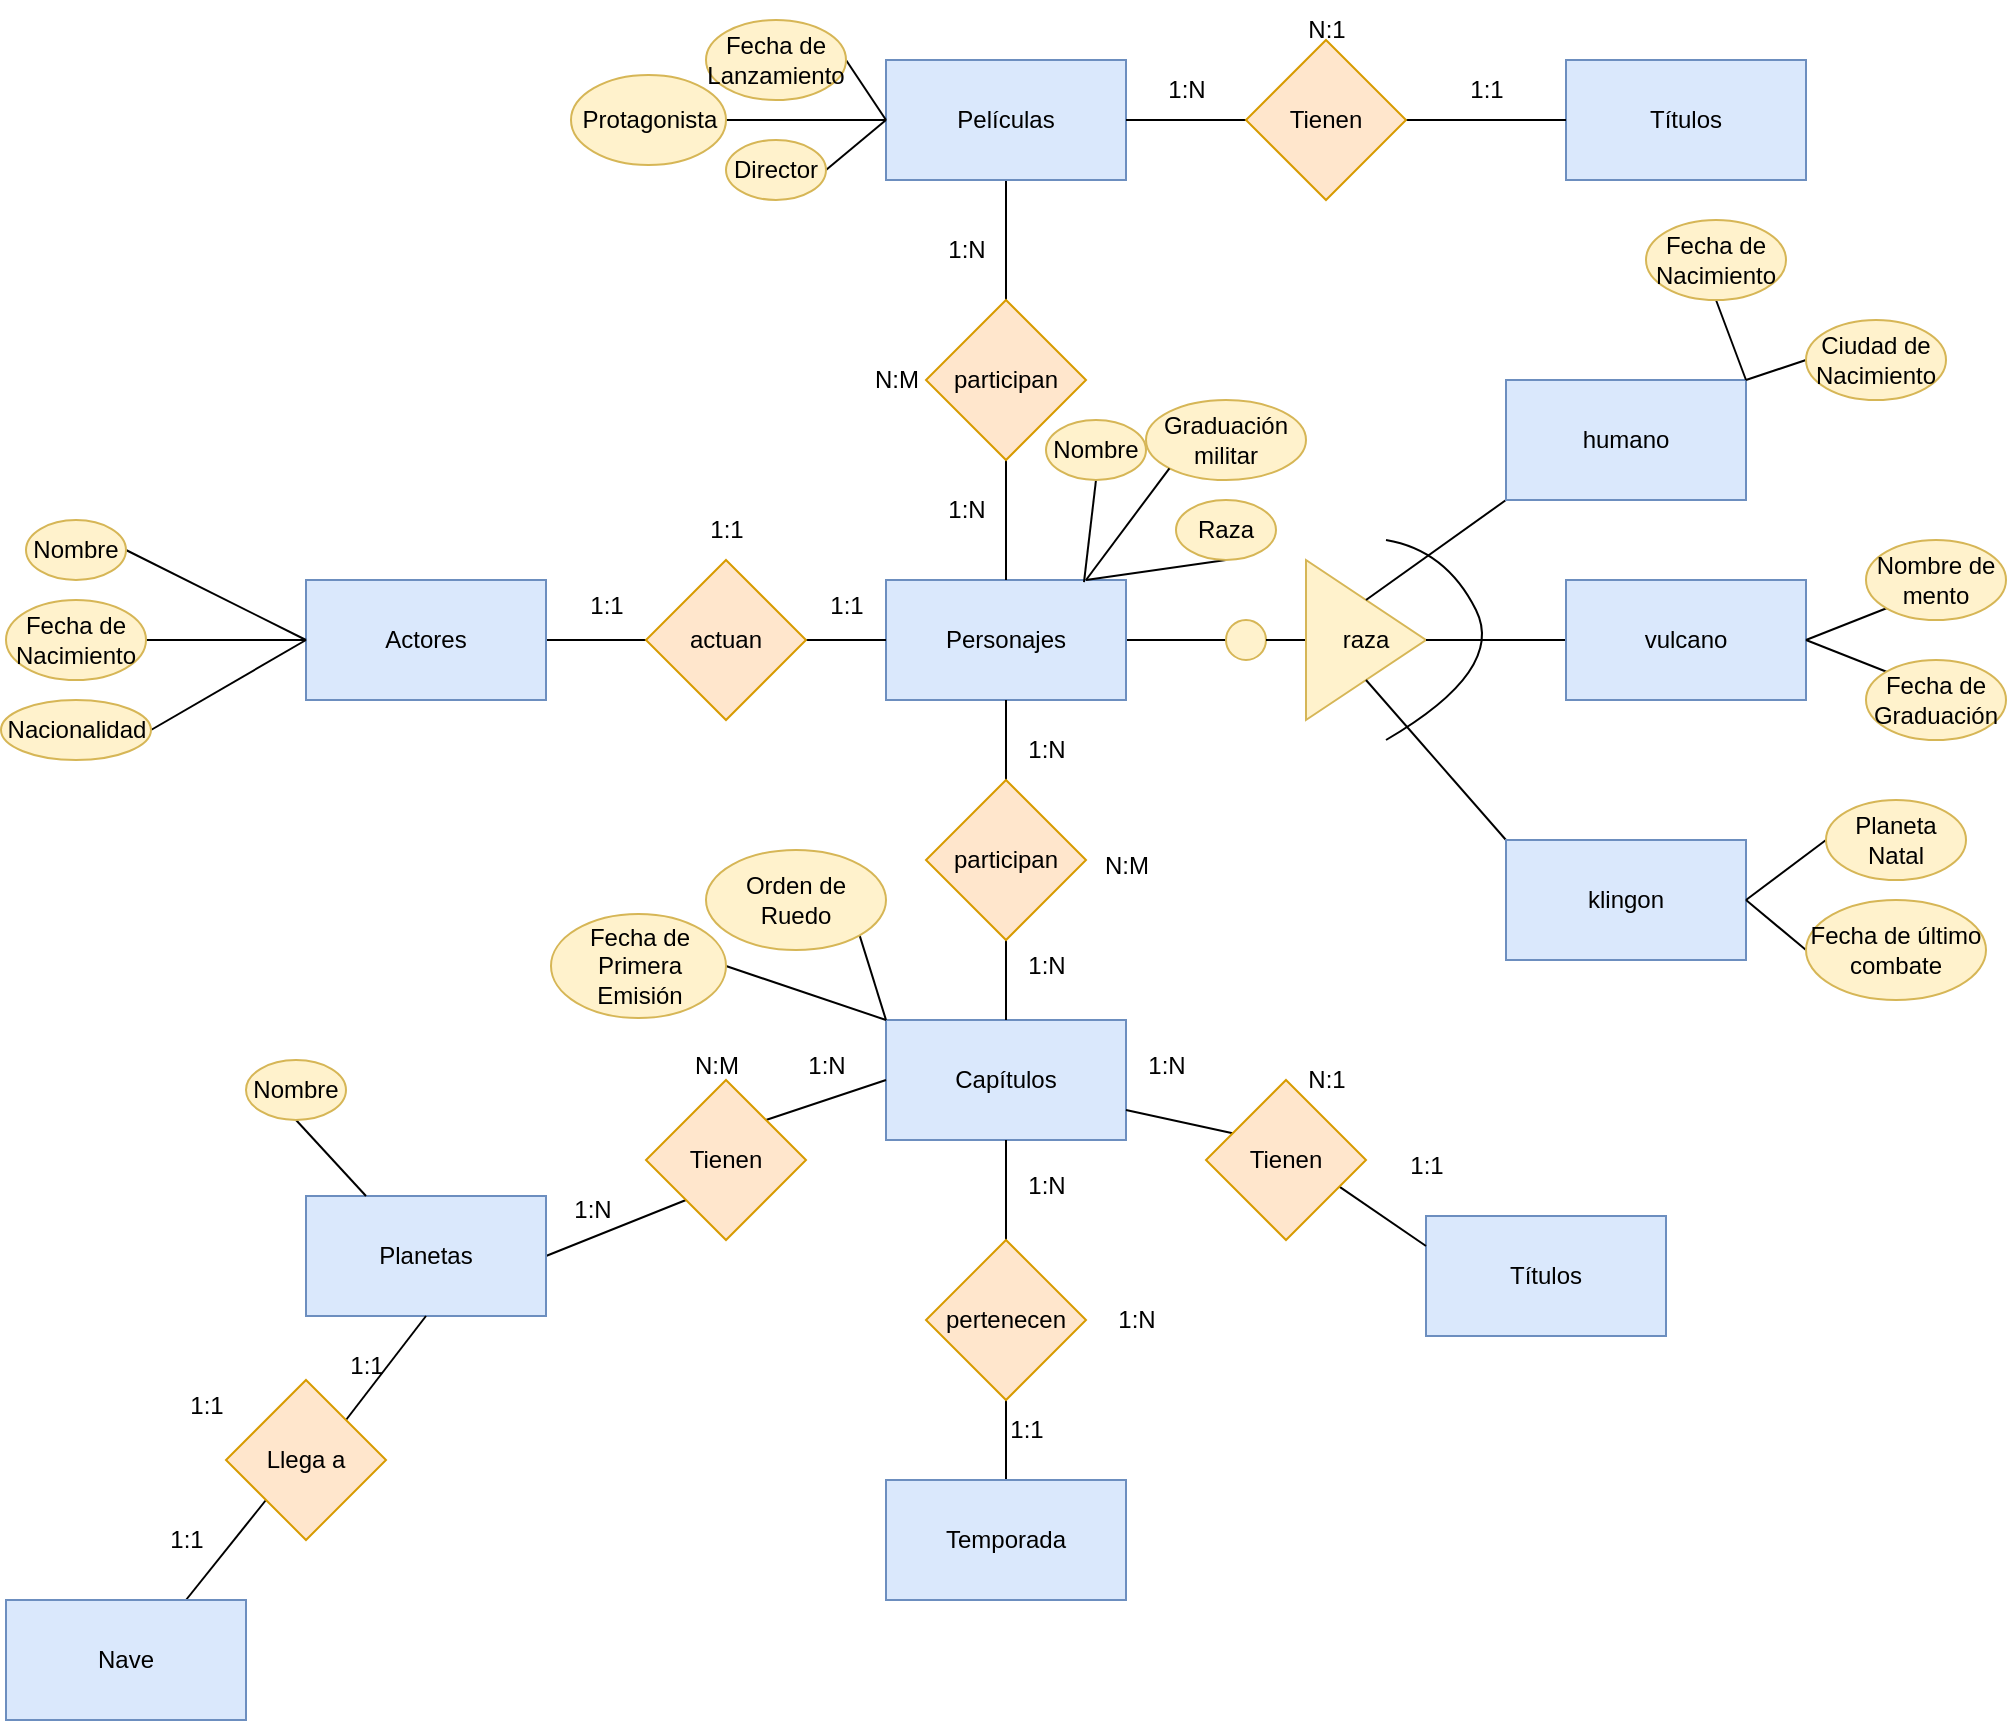<mxfile version="22.0.4" type="github">
  <diagram name="Página-1" id="tgJvauN8oL1YI1qP5kh8">
    <mxGraphModel dx="1434" dy="795" grid="1" gridSize="10" guides="1" tooltips="1" connect="1" arrows="1" fold="1" page="1" pageScale="1" pageWidth="1169" pageHeight="827" math="0" shadow="0">
      <root>
        <mxCell id="0" />
        <mxCell id="1" parent="0" />
        <mxCell id="FqyxBrGEKv9SOuB2avVY-1" style="rounded=0;orthogonalLoop=1;jettySize=auto;html=1;exitX=1;exitY=0.5;exitDx=0;exitDy=0;entryX=0;entryY=0.5;entryDx=0;entryDy=0;endArrow=none;endFill=0;" parent="1" source="21ie6zG3xMY1rtKyhBJ1-2" target="21ie6zG3xMY1rtKyhBJ1-15" edge="1">
          <mxGeometry relative="1" as="geometry" />
        </mxCell>
        <mxCell id="21ie6zG3xMY1rtKyhBJ1-2" value="Actores" style="rounded=0;whiteSpace=wrap;html=1;fillColor=#dae8fc;strokeColor=#6c8ebf;" parent="1" vertex="1">
          <mxGeometry x="280" y="370" width="120" height="60" as="geometry" />
        </mxCell>
        <mxCell id="FqyxBrGEKv9SOuB2avVY-13" style="edgeStyle=orthogonalEdgeStyle;rounded=0;orthogonalLoop=1;jettySize=auto;html=1;exitX=1;exitY=0.5;exitDx=0;exitDy=0;endArrow=none;endFill=0;" parent="1" source="21ie6zG3xMY1rtKyhBJ1-3" edge="1">
          <mxGeometry relative="1" as="geometry">
            <mxPoint x="740" y="400" as="targetPoint" />
          </mxGeometry>
        </mxCell>
        <mxCell id="FqyxBrGEKv9SOuB2avVY-66" style="rounded=0;orthogonalLoop=1;jettySize=auto;html=1;exitX=0.5;exitY=0;exitDx=0;exitDy=0;entryX=0.5;entryY=1;entryDx=0;entryDy=0;endArrow=none;endFill=0;" parent="1" source="FqyxBrGEKv9SOuB2avVY-67" target="21ie6zG3xMY1rtKyhBJ1-5" edge="1">
          <mxGeometry relative="1" as="geometry" />
        </mxCell>
        <mxCell id="21ie6zG3xMY1rtKyhBJ1-3" value="Personajes" style="rounded=0;whiteSpace=wrap;html=1;fillColor=#dae8fc;strokeColor=#6c8ebf;" parent="1" vertex="1">
          <mxGeometry x="570" y="370" width="120" height="60" as="geometry" />
        </mxCell>
        <mxCell id="21ie6zG3xMY1rtKyhBJ1-4" value="Capítulos" style="rounded=0;whiteSpace=wrap;html=1;fillColor=#dae8fc;strokeColor=#6c8ebf;" parent="1" vertex="1">
          <mxGeometry x="570" y="590" width="120" height="60" as="geometry" />
        </mxCell>
        <mxCell id="21ie6zG3xMY1rtKyhBJ1-5" value="Películas" style="rounded=0;whiteSpace=wrap;html=1;fillColor=#dae8fc;strokeColor=#6c8ebf;" parent="1" vertex="1">
          <mxGeometry x="570" y="110" width="120" height="60" as="geometry" />
        </mxCell>
        <mxCell id="FqyxBrGEKv9SOuB2avVY-92" style="rounded=0;orthogonalLoop=1;jettySize=auto;html=1;exitX=1;exitY=0.5;exitDx=0;exitDy=0;entryX=0;entryY=1;entryDx=0;entryDy=0;endArrow=none;endFill=0;" parent="1" source="21ie6zG3xMY1rtKyhBJ1-6" target="FqyxBrGEKv9SOuB2avVY-91" edge="1">
          <mxGeometry relative="1" as="geometry" />
        </mxCell>
        <mxCell id="21ie6zG3xMY1rtKyhBJ1-6" value="Planetas" style="rounded=0;whiteSpace=wrap;html=1;fillColor=#dae8fc;strokeColor=#6c8ebf;" parent="1" vertex="1">
          <mxGeometry x="280" y="678" width="120" height="60" as="geometry" />
        </mxCell>
        <mxCell id="21ie6zG3xMY1rtKyhBJ1-12" style="rounded=0;orthogonalLoop=1;jettySize=auto;html=1;exitX=1;exitY=0.5;exitDx=0;exitDy=0;entryX=0;entryY=0.5;entryDx=0;entryDy=0;endArrow=none;endFill=0;" parent="1" source="21ie6zG3xMY1rtKyhBJ1-8" target="21ie6zG3xMY1rtKyhBJ1-2" edge="1">
          <mxGeometry relative="1" as="geometry" />
        </mxCell>
        <mxCell id="21ie6zG3xMY1rtKyhBJ1-8" value="Nombre" style="ellipse;whiteSpace=wrap;html=1;fillColor=#fff2cc;strokeColor=#d6b656;movable=1;resizable=1;rotatable=1;deletable=1;editable=1;locked=0;connectable=1;" parent="1" vertex="1">
          <mxGeometry x="140" y="340" width="50" height="30" as="geometry" />
        </mxCell>
        <mxCell id="21ie6zG3xMY1rtKyhBJ1-13" style="rounded=0;orthogonalLoop=1;jettySize=auto;html=1;entryX=0;entryY=0.5;entryDx=0;entryDy=0;endArrow=none;endFill=0;" parent="1" source="21ie6zG3xMY1rtKyhBJ1-9" target="21ie6zG3xMY1rtKyhBJ1-2" edge="1">
          <mxGeometry relative="1" as="geometry" />
        </mxCell>
        <mxCell id="21ie6zG3xMY1rtKyhBJ1-9" value="Fecha de Nacimiento" style="ellipse;whiteSpace=wrap;html=1;fillColor=#fff2cc;strokeColor=#d6b656;" parent="1" vertex="1">
          <mxGeometry x="130" y="380" width="70" height="40" as="geometry" />
        </mxCell>
        <mxCell id="21ie6zG3xMY1rtKyhBJ1-14" style="rounded=0;orthogonalLoop=1;jettySize=auto;html=1;exitX=1;exitY=0.5;exitDx=0;exitDy=0;entryX=0;entryY=0.5;entryDx=0;entryDy=0;endArrow=none;endFill=0;" parent="1" source="21ie6zG3xMY1rtKyhBJ1-11" target="21ie6zG3xMY1rtKyhBJ1-2" edge="1">
          <mxGeometry relative="1" as="geometry" />
        </mxCell>
        <mxCell id="21ie6zG3xMY1rtKyhBJ1-11" value="Nacionalidad" style="ellipse;whiteSpace=wrap;html=1;fillColor=#fff2cc;strokeColor=#d6b656;movable=1;resizable=1;rotatable=1;deletable=1;editable=1;locked=0;connectable=1;" parent="1" vertex="1">
          <mxGeometry x="127.5" y="430" width="75" height="30" as="geometry" />
        </mxCell>
        <mxCell id="FqyxBrGEKv9SOuB2avVY-2" style="edgeStyle=orthogonalEdgeStyle;rounded=0;orthogonalLoop=1;jettySize=auto;html=1;entryX=0;entryY=0.5;entryDx=0;entryDy=0;endArrow=none;endFill=0;" parent="1" source="21ie6zG3xMY1rtKyhBJ1-15" target="21ie6zG3xMY1rtKyhBJ1-3" edge="1">
          <mxGeometry relative="1" as="geometry" />
        </mxCell>
        <mxCell id="21ie6zG3xMY1rtKyhBJ1-15" value="actuan" style="rhombus;whiteSpace=wrap;html=1;fillColor=#ffe6cc;strokeColor=#d79b00;" parent="1" vertex="1">
          <mxGeometry x="450" y="360" width="80" height="80" as="geometry" />
        </mxCell>
        <mxCell id="FqyxBrGEKv9SOuB2avVY-4" value="1:1" style="text;html=1;align=center;verticalAlign=middle;resizable=0;points=[];autosize=1;strokeColor=none;fillColor=none;" parent="1" vertex="1">
          <mxGeometry x="410" y="368" width="40" height="30" as="geometry" />
        </mxCell>
        <mxCell id="FqyxBrGEKv9SOuB2avVY-5" value="1:1" style="text;html=1;align=center;verticalAlign=middle;resizable=0;points=[];autosize=1;strokeColor=none;fillColor=none;" parent="1" vertex="1">
          <mxGeometry x="530" y="368" width="40" height="30" as="geometry" />
        </mxCell>
        <mxCell id="FqyxBrGEKv9SOuB2avVY-6" value="1:1" style="text;html=1;align=center;verticalAlign=middle;resizable=0;points=[];autosize=1;strokeColor=none;fillColor=none;" parent="1" vertex="1">
          <mxGeometry x="470" y="330" width="40" height="30" as="geometry" />
        </mxCell>
        <mxCell id="FqyxBrGEKv9SOuB2avVY-8" style="rounded=0;orthogonalLoop=1;jettySize=auto;html=1;exitX=0.5;exitY=1;exitDx=0;exitDy=0;endArrow=none;endFill=0;entryX=0.825;entryY=0.017;entryDx=0;entryDy=0;entryPerimeter=0;" parent="1" source="FqyxBrGEKv9SOuB2avVY-7" target="21ie6zG3xMY1rtKyhBJ1-3" edge="1">
          <mxGeometry relative="1" as="geometry" />
        </mxCell>
        <mxCell id="FqyxBrGEKv9SOuB2avVY-7" value="Nombre" style="ellipse;whiteSpace=wrap;html=1;fillColor=#fff2cc;strokeColor=#d6b656;movable=1;resizable=1;rotatable=1;deletable=1;editable=1;locked=0;connectable=1;" parent="1" vertex="1">
          <mxGeometry x="650" y="290" width="50" height="30" as="geometry" />
        </mxCell>
        <mxCell id="FqyxBrGEKv9SOuB2avVY-9" value="Graduación militar" style="ellipse;whiteSpace=wrap;html=1;fillColor=#fff2cc;strokeColor=#d6b656;movable=1;resizable=1;rotatable=1;deletable=1;editable=1;locked=0;connectable=1;" parent="1" vertex="1">
          <mxGeometry x="700" y="280" width="80" height="40" as="geometry" />
        </mxCell>
        <mxCell id="FqyxBrGEKv9SOuB2avVY-12" style="rounded=0;orthogonalLoop=1;jettySize=auto;html=1;exitX=0.5;exitY=1;exitDx=0;exitDy=0;endArrow=none;endFill=0;" parent="1" source="FqyxBrGEKv9SOuB2avVY-11" edge="1">
          <mxGeometry relative="1" as="geometry">
            <mxPoint x="670" y="370" as="targetPoint" />
          </mxGeometry>
        </mxCell>
        <mxCell id="FqyxBrGEKv9SOuB2avVY-11" value="Raza" style="ellipse;whiteSpace=wrap;html=1;fillColor=#fff2cc;strokeColor=#d6b656;movable=1;resizable=1;rotatable=1;deletable=1;editable=1;locked=0;connectable=1;" parent="1" vertex="1">
          <mxGeometry x="715" y="330" width="50" height="30" as="geometry" />
        </mxCell>
        <mxCell id="FqyxBrGEKv9SOuB2avVY-14" value="" style="ellipse;whiteSpace=wrap;html=1;aspect=fixed;fillColor=#fff2cc;strokeColor=#d6b656;" parent="1" vertex="1">
          <mxGeometry x="740" y="390" width="20" height="20" as="geometry" />
        </mxCell>
        <mxCell id="FqyxBrGEKv9SOuB2avVY-16" style="edgeStyle=orthogonalEdgeStyle;rounded=0;orthogonalLoop=1;jettySize=auto;html=1;exitX=0;exitY=0.5;exitDx=0;exitDy=0;entryX=1;entryY=0.5;entryDx=0;entryDy=0;endArrow=none;endFill=0;" parent="1" source="FqyxBrGEKv9SOuB2avVY-15" target="FqyxBrGEKv9SOuB2avVY-14" edge="1">
          <mxGeometry relative="1" as="geometry" />
        </mxCell>
        <mxCell id="FqyxBrGEKv9SOuB2avVY-15" value="raza" style="triangle;whiteSpace=wrap;html=1;fillColor=#fff2cc;strokeColor=#d6b656;" parent="1" vertex="1">
          <mxGeometry x="780" y="360" width="60" height="80" as="geometry" />
        </mxCell>
        <mxCell id="FqyxBrGEKv9SOuB2avVY-19" value="" style="curved=1;endArrow=none;html=1;rounded=0;endFill=0;" parent="1" edge="1">
          <mxGeometry width="50" height="50" relative="1" as="geometry">
            <mxPoint x="820" y="450" as="sourcePoint" />
            <mxPoint x="820" y="350" as="targetPoint" />
            <Array as="points">
              <mxPoint x="880" y="415" />
              <mxPoint x="850" y="355" />
            </Array>
          </mxGeometry>
        </mxCell>
        <mxCell id="FqyxBrGEKv9SOuB2avVY-25" style="rounded=0;orthogonalLoop=1;jettySize=auto;html=1;exitX=0;exitY=1;exitDx=0;exitDy=0;entryX=0.5;entryY=0;entryDx=0;entryDy=0;endArrow=none;endFill=0;" parent="1" source="FqyxBrGEKv9SOuB2avVY-20" target="FqyxBrGEKv9SOuB2avVY-15" edge="1">
          <mxGeometry relative="1" as="geometry" />
        </mxCell>
        <mxCell id="FqyxBrGEKv9SOuB2avVY-20" value="humano" style="rounded=0;whiteSpace=wrap;html=1;fillColor=#dae8fc;strokeColor=#6c8ebf;" parent="1" vertex="1">
          <mxGeometry x="880" y="270" width="120" height="60" as="geometry" />
        </mxCell>
        <mxCell id="FqyxBrGEKv9SOuB2avVY-24" style="rounded=0;orthogonalLoop=1;jettySize=auto;html=1;exitX=0;exitY=0.5;exitDx=0;exitDy=0;entryX=1;entryY=0.5;entryDx=0;entryDy=0;endArrow=none;endFill=0;" parent="1" source="FqyxBrGEKv9SOuB2avVY-21" target="FqyxBrGEKv9SOuB2avVY-15" edge="1">
          <mxGeometry relative="1" as="geometry" />
        </mxCell>
        <mxCell id="FqyxBrGEKv9SOuB2avVY-21" value="vulcano" style="rounded=0;whiteSpace=wrap;html=1;fillColor=#dae8fc;strokeColor=#6c8ebf;" parent="1" vertex="1">
          <mxGeometry x="910" y="370" width="120" height="60" as="geometry" />
        </mxCell>
        <mxCell id="FqyxBrGEKv9SOuB2avVY-23" style="rounded=0;orthogonalLoop=1;jettySize=auto;html=1;exitX=0;exitY=0;exitDx=0;exitDy=0;entryX=0.5;entryY=1;entryDx=0;entryDy=0;endArrow=none;endFill=0;" parent="1" source="FqyxBrGEKv9SOuB2avVY-22" target="FqyxBrGEKv9SOuB2avVY-15" edge="1">
          <mxGeometry relative="1" as="geometry" />
        </mxCell>
        <mxCell id="FqyxBrGEKv9SOuB2avVY-22" value="klingon" style="rounded=0;whiteSpace=wrap;html=1;fillColor=#dae8fc;strokeColor=#6c8ebf;" parent="1" vertex="1">
          <mxGeometry x="880" y="500" width="120" height="60" as="geometry" />
        </mxCell>
        <mxCell id="FqyxBrGEKv9SOuB2avVY-28" style="rounded=0;orthogonalLoop=1;jettySize=auto;html=1;exitX=0.5;exitY=1;exitDx=0;exitDy=0;entryX=1;entryY=0;entryDx=0;entryDy=0;endArrow=none;endFill=0;" parent="1" source="FqyxBrGEKv9SOuB2avVY-26" target="FqyxBrGEKv9SOuB2avVY-20" edge="1">
          <mxGeometry relative="1" as="geometry" />
        </mxCell>
        <mxCell id="FqyxBrGEKv9SOuB2avVY-26" value="Fecha de Nacimiento" style="ellipse;whiteSpace=wrap;html=1;fillColor=#fff2cc;strokeColor=#d6b656;" parent="1" vertex="1">
          <mxGeometry x="950" y="190" width="70" height="40" as="geometry" />
        </mxCell>
        <mxCell id="FqyxBrGEKv9SOuB2avVY-29" style="rounded=0;orthogonalLoop=1;jettySize=auto;html=1;exitX=0;exitY=0.5;exitDx=0;exitDy=0;endArrow=none;endFill=0;" parent="1" source="FqyxBrGEKv9SOuB2avVY-27" edge="1">
          <mxGeometry relative="1" as="geometry">
            <mxPoint x="1000" y="270" as="targetPoint" />
          </mxGeometry>
        </mxCell>
        <mxCell id="FqyxBrGEKv9SOuB2avVY-27" value="Ciudad de Nacimiento" style="ellipse;whiteSpace=wrap;html=1;fillColor=#fff2cc;strokeColor=#d6b656;" parent="1" vertex="1">
          <mxGeometry x="1030" y="240" width="70" height="40" as="geometry" />
        </mxCell>
        <mxCell id="FqyxBrGEKv9SOuB2avVY-31" style="rounded=0;orthogonalLoop=1;jettySize=auto;html=1;exitX=0;exitY=1;exitDx=0;exitDy=0;entryX=1;entryY=0.5;entryDx=0;entryDy=0;endArrow=none;endFill=0;" parent="1" source="FqyxBrGEKv9SOuB2avVY-30" target="FqyxBrGEKv9SOuB2avVY-21" edge="1">
          <mxGeometry relative="1" as="geometry" />
        </mxCell>
        <mxCell id="FqyxBrGEKv9SOuB2avVY-30" value="Nombre de mento" style="ellipse;whiteSpace=wrap;html=1;fillColor=#fff2cc;strokeColor=#d6b656;movable=1;resizable=1;rotatable=1;deletable=1;editable=1;locked=0;connectable=1;" parent="1" vertex="1">
          <mxGeometry x="1060" y="350" width="70" height="40" as="geometry" />
        </mxCell>
        <mxCell id="FqyxBrGEKv9SOuB2avVY-33" style="rounded=0;orthogonalLoop=1;jettySize=auto;html=1;exitX=0;exitY=0;exitDx=0;exitDy=0;entryX=1;entryY=0.5;entryDx=0;entryDy=0;endArrow=none;endFill=0;" parent="1" source="FqyxBrGEKv9SOuB2avVY-32" target="FqyxBrGEKv9SOuB2avVY-21" edge="1">
          <mxGeometry relative="1" as="geometry" />
        </mxCell>
        <mxCell id="FqyxBrGEKv9SOuB2avVY-32" value="Fecha de Graduación" style="ellipse;whiteSpace=wrap;html=1;fillColor=#fff2cc;strokeColor=#d6b656;" parent="1" vertex="1">
          <mxGeometry x="1060" y="410" width="70" height="40" as="geometry" />
        </mxCell>
        <mxCell id="FqyxBrGEKv9SOuB2avVY-36" style="rounded=0;orthogonalLoop=1;jettySize=auto;html=1;exitX=0;exitY=0.5;exitDx=0;exitDy=0;entryX=1;entryY=0.5;entryDx=0;entryDy=0;endArrow=none;endFill=0;" parent="1" source="FqyxBrGEKv9SOuB2avVY-34" target="FqyxBrGEKv9SOuB2avVY-22" edge="1">
          <mxGeometry relative="1" as="geometry" />
        </mxCell>
        <mxCell id="FqyxBrGEKv9SOuB2avVY-34" value="Planeta Natal" style="ellipse;whiteSpace=wrap;html=1;fillColor=#fff2cc;strokeColor=#d6b656;" parent="1" vertex="1">
          <mxGeometry x="1040" y="480" width="70" height="40" as="geometry" />
        </mxCell>
        <mxCell id="FqyxBrGEKv9SOuB2avVY-37" style="rounded=0;orthogonalLoop=1;jettySize=auto;html=1;exitX=0;exitY=0.5;exitDx=0;exitDy=0;endArrow=none;endFill=0;" parent="1" source="FqyxBrGEKv9SOuB2avVY-35" edge="1">
          <mxGeometry relative="1" as="geometry">
            <mxPoint x="1000" y="530" as="targetPoint" />
          </mxGeometry>
        </mxCell>
        <mxCell id="FqyxBrGEKv9SOuB2avVY-35" value="Fecha de último combate" style="ellipse;whiteSpace=wrap;html=1;fillColor=#fff2cc;strokeColor=#d6b656;" parent="1" vertex="1">
          <mxGeometry x="1030" y="530" width="90" height="50" as="geometry" />
        </mxCell>
        <mxCell id="FqyxBrGEKv9SOuB2avVY-39" style="rounded=0;orthogonalLoop=1;jettySize=auto;html=1;exitX=0.5;exitY=0;exitDx=0;exitDy=0;entryX=0.5;entryY=1;entryDx=0;entryDy=0;endArrow=none;endFill=0;" parent="1" source="FqyxBrGEKv9SOuB2avVY-38" target="21ie6zG3xMY1rtKyhBJ1-3" edge="1">
          <mxGeometry relative="1" as="geometry" />
        </mxCell>
        <mxCell id="FqyxBrGEKv9SOuB2avVY-40" style="rounded=0;orthogonalLoop=1;jettySize=auto;html=1;exitX=0.5;exitY=1;exitDx=0;exitDy=0;entryX=0.5;entryY=0;entryDx=0;entryDy=0;endArrow=none;endFill=0;" parent="1" source="FqyxBrGEKv9SOuB2avVY-38" target="21ie6zG3xMY1rtKyhBJ1-4" edge="1">
          <mxGeometry relative="1" as="geometry" />
        </mxCell>
        <mxCell id="FqyxBrGEKv9SOuB2avVY-38" value="participan" style="rhombus;whiteSpace=wrap;html=1;fillColor=#ffe6cc;strokeColor=#d79b00;" parent="1" vertex="1">
          <mxGeometry x="590" y="470" width="80" height="80" as="geometry" />
        </mxCell>
        <mxCell id="FqyxBrGEKv9SOuB2avVY-43" style="rounded=0;orthogonalLoop=1;jettySize=auto;html=1;exitX=0.5;exitY=0;exitDx=0;exitDy=0;entryX=0.5;entryY=1;entryDx=0;entryDy=0;endArrow=none;endFill=0;" parent="1" source="FqyxBrGEKv9SOuB2avVY-41" target="FqyxBrGEKv9SOuB2avVY-42" edge="1">
          <mxGeometry relative="1" as="geometry" />
        </mxCell>
        <mxCell id="FqyxBrGEKv9SOuB2avVY-41" value="Temporada" style="rounded=0;whiteSpace=wrap;html=1;fillColor=#dae8fc;strokeColor=#6c8ebf;" parent="1" vertex="1">
          <mxGeometry x="570" y="820" width="120" height="60" as="geometry" />
        </mxCell>
        <mxCell id="FqyxBrGEKv9SOuB2avVY-44" style="rounded=0;orthogonalLoop=1;jettySize=auto;html=1;exitX=0.5;exitY=0;exitDx=0;exitDy=0;entryX=0.5;entryY=1;entryDx=0;entryDy=0;endArrow=none;endFill=0;elbow=vertical;" parent="1" source="FqyxBrGEKv9SOuB2avVY-42" target="21ie6zG3xMY1rtKyhBJ1-4" edge="1">
          <mxGeometry relative="1" as="geometry" />
        </mxCell>
        <mxCell id="FqyxBrGEKv9SOuB2avVY-42" value="pertenecen" style="rhombus;whiteSpace=wrap;html=1;fillColor=#ffe6cc;strokeColor=#d79b00;" parent="1" vertex="1">
          <mxGeometry x="590" y="700" width="80" height="80" as="geometry" />
        </mxCell>
        <mxCell id="FqyxBrGEKv9SOuB2avVY-45" value="1:N" style="text;html=1;align=center;verticalAlign=middle;resizable=0;points=[];autosize=1;strokeColor=none;fillColor=none;" parent="1" vertex="1">
          <mxGeometry x="630" y="440" width="40" height="30" as="geometry" />
        </mxCell>
        <mxCell id="FqyxBrGEKv9SOuB2avVY-46" value="1:N" style="text;html=1;align=center;verticalAlign=middle;resizable=0;points=[];autosize=1;strokeColor=none;fillColor=none;" parent="1" vertex="1">
          <mxGeometry x="630" y="548" width="40" height="30" as="geometry" />
        </mxCell>
        <mxCell id="FqyxBrGEKv9SOuB2avVY-47" value="N:M" style="text;html=1;align=center;verticalAlign=middle;resizable=0;points=[];autosize=1;strokeColor=none;fillColor=none;" parent="1" vertex="1">
          <mxGeometry x="665" y="498" width="50" height="30" as="geometry" />
        </mxCell>
        <mxCell id="FqyxBrGEKv9SOuB2avVY-48" value="1:1" style="text;html=1;align=center;verticalAlign=middle;resizable=0;points=[];autosize=1;strokeColor=none;fillColor=none;" parent="1" vertex="1">
          <mxGeometry x="620" y="780" width="40" height="30" as="geometry" />
        </mxCell>
        <mxCell id="FqyxBrGEKv9SOuB2avVY-49" value="1:N" style="text;html=1;align=center;verticalAlign=middle;resizable=0;points=[];autosize=1;strokeColor=none;fillColor=none;" parent="1" vertex="1">
          <mxGeometry x="630" y="658" width="40" height="30" as="geometry" />
        </mxCell>
        <mxCell id="FqyxBrGEKv9SOuB2avVY-50" value="1:N" style="text;html=1;align=center;verticalAlign=middle;resizable=0;points=[];autosize=1;strokeColor=none;fillColor=none;" parent="1" vertex="1">
          <mxGeometry x="675" y="725" width="40" height="30" as="geometry" />
        </mxCell>
        <mxCell id="FqyxBrGEKv9SOuB2avVY-52" style="rounded=0;orthogonalLoop=1;jettySize=auto;html=1;exitX=0;exitY=0.25;exitDx=0;exitDy=0;entryX=1;entryY=0.75;entryDx=0;entryDy=0;endArrow=none;endFill=0;" parent="1" source="FqyxBrGEKv9SOuB2avVY-53" target="21ie6zG3xMY1rtKyhBJ1-4" edge="1">
          <mxGeometry relative="1" as="geometry" />
        </mxCell>
        <mxCell id="FqyxBrGEKv9SOuB2avVY-51" value="Títulos" style="rounded=0;whiteSpace=wrap;html=1;fillColor=#dae8fc;strokeColor=#6c8ebf;" parent="1" vertex="1">
          <mxGeometry x="840" y="688" width="120" height="60" as="geometry" />
        </mxCell>
        <mxCell id="FqyxBrGEKv9SOuB2avVY-54" value="" style="rounded=0;orthogonalLoop=1;jettySize=auto;html=1;exitX=0;exitY=0.25;exitDx=0;exitDy=0;entryX=1;entryY=0.75;entryDx=0;entryDy=0;endArrow=none;endFill=0;" parent="1" source="FqyxBrGEKv9SOuB2avVY-51" target="FqyxBrGEKv9SOuB2avVY-53" edge="1">
          <mxGeometry relative="1" as="geometry">
            <mxPoint x="840" y="703" as="sourcePoint" />
            <mxPoint x="690" y="635" as="targetPoint" />
          </mxGeometry>
        </mxCell>
        <mxCell id="FqyxBrGEKv9SOuB2avVY-53" value="Tienen" style="rhombus;whiteSpace=wrap;html=1;fillColor=#ffe6cc;strokeColor=#d79b00;" parent="1" vertex="1">
          <mxGeometry x="730" y="620" width="80" height="80" as="geometry" />
        </mxCell>
        <mxCell id="FqyxBrGEKv9SOuB2avVY-55" value="1:N" style="text;html=1;align=center;verticalAlign=middle;resizable=0;points=[];autosize=1;strokeColor=none;fillColor=none;" parent="1" vertex="1">
          <mxGeometry x="690" y="598" width="40" height="30" as="geometry" />
        </mxCell>
        <mxCell id="FqyxBrGEKv9SOuB2avVY-56" value="1:1" style="text;html=1;align=center;verticalAlign=middle;resizable=0;points=[];autosize=1;strokeColor=none;fillColor=none;" parent="1" vertex="1">
          <mxGeometry x="820" y="648" width="40" height="30" as="geometry" />
        </mxCell>
        <mxCell id="FqyxBrGEKv9SOuB2avVY-57" value="N:1" style="text;html=1;align=center;verticalAlign=middle;resizable=0;points=[];autosize=1;strokeColor=none;fillColor=none;" parent="1" vertex="1">
          <mxGeometry x="770" y="605" width="40" height="30" as="geometry" />
        </mxCell>
        <mxCell id="FqyxBrGEKv9SOuB2avVY-89" style="rounded=0;orthogonalLoop=1;jettySize=auto;html=1;exitX=1;exitY=1;exitDx=0;exitDy=0;entryX=0;entryY=0;entryDx=0;entryDy=0;endArrow=none;endFill=0;" parent="1" source="FqyxBrGEKv9SOuB2avVY-60" target="21ie6zG3xMY1rtKyhBJ1-4" edge="1">
          <mxGeometry relative="1" as="geometry" />
        </mxCell>
        <mxCell id="FqyxBrGEKv9SOuB2avVY-60" value="Orden de Ruedo" style="ellipse;whiteSpace=wrap;html=1;fillColor=#fff2cc;strokeColor=#d6b656;" parent="1" vertex="1">
          <mxGeometry x="480" y="505" width="90" height="50" as="geometry" />
        </mxCell>
        <mxCell id="FqyxBrGEKv9SOuB2avVY-90" style="rounded=0;orthogonalLoop=1;jettySize=auto;html=1;exitX=1;exitY=0.5;exitDx=0;exitDy=0;endArrow=none;endFill=0;" parent="1" source="FqyxBrGEKv9SOuB2avVY-61" edge="1">
          <mxGeometry relative="1" as="geometry">
            <mxPoint x="570" y="590" as="targetPoint" />
          </mxGeometry>
        </mxCell>
        <mxCell id="FqyxBrGEKv9SOuB2avVY-61" value="Fecha de Primera Emisión" style="ellipse;whiteSpace=wrap;html=1;fillColor=#fff2cc;strokeColor=#d6b656;" parent="1" vertex="1">
          <mxGeometry x="402.5" y="537" width="87.5" height="52" as="geometry" />
        </mxCell>
        <mxCell id="FqyxBrGEKv9SOuB2avVY-68" value="" style="rounded=0;orthogonalLoop=1;jettySize=auto;html=1;exitX=0.5;exitY=0;exitDx=0;exitDy=0;entryX=0.5;entryY=1;entryDx=0;entryDy=0;endArrow=none;endFill=0;" parent="1" source="21ie6zG3xMY1rtKyhBJ1-3" target="FqyxBrGEKv9SOuB2avVY-67" edge="1">
          <mxGeometry relative="1" as="geometry">
            <mxPoint x="630" y="370" as="sourcePoint" />
            <mxPoint x="630" y="170" as="targetPoint" />
          </mxGeometry>
        </mxCell>
        <mxCell id="FqyxBrGEKv9SOuB2avVY-67" value="participan" style="rhombus;whiteSpace=wrap;html=1;fillColor=#ffe6cc;strokeColor=#d79b00;" parent="1" vertex="1">
          <mxGeometry x="590" y="230" width="80" height="80" as="geometry" />
        </mxCell>
        <mxCell id="FqyxBrGEKv9SOuB2avVY-69" value="1:N" style="text;html=1;align=center;verticalAlign=middle;resizable=0;points=[];autosize=1;strokeColor=none;fillColor=none;" parent="1" vertex="1">
          <mxGeometry x="590" y="320" width="40" height="30" as="geometry" />
        </mxCell>
        <mxCell id="FqyxBrGEKv9SOuB2avVY-70" value="1:N" style="text;html=1;align=center;verticalAlign=middle;resizable=0;points=[];autosize=1;strokeColor=none;fillColor=none;" parent="1" vertex="1">
          <mxGeometry x="590" y="190" width="40" height="30" as="geometry" />
        </mxCell>
        <mxCell id="FqyxBrGEKv9SOuB2avVY-71" value="N:M" style="text;html=1;align=center;verticalAlign=middle;resizable=0;points=[];autosize=1;strokeColor=none;fillColor=none;" parent="1" vertex="1">
          <mxGeometry x="550" y="255" width="50" height="30" as="geometry" />
        </mxCell>
        <mxCell id="FqyxBrGEKv9SOuB2avVY-73" style="rounded=0;orthogonalLoop=1;jettySize=auto;html=1;exitX=0;exitY=1;exitDx=0;exitDy=0;endArrow=none;endFill=0;" parent="1" source="FqyxBrGEKv9SOuB2avVY-9" edge="1">
          <mxGeometry relative="1" as="geometry">
            <mxPoint x="670" y="370" as="targetPoint" />
          </mxGeometry>
        </mxCell>
        <mxCell id="FqyxBrGEKv9SOuB2avVY-74" style="rounded=0;orthogonalLoop=1;jettySize=auto;html=1;exitX=0;exitY=0.5;exitDx=0;exitDy=0;entryX=1;entryY=0.5;entryDx=0;entryDy=0;endArrow=none;endFill=0;" parent="1" source="FqyxBrGEKv9SOuB2avVY-77" target="21ie6zG3xMY1rtKyhBJ1-5" edge="1">
          <mxGeometry relative="1" as="geometry">
            <mxPoint x="675" y="57" as="targetPoint" />
          </mxGeometry>
        </mxCell>
        <mxCell id="FqyxBrGEKv9SOuB2avVY-75" value="Títulos" style="rounded=0;whiteSpace=wrap;html=1;fillColor=#dae8fc;strokeColor=#6c8ebf;" parent="1" vertex="1">
          <mxGeometry x="910" y="110" width="120" height="60" as="geometry" />
        </mxCell>
        <mxCell id="FqyxBrGEKv9SOuB2avVY-88" style="rounded=0;orthogonalLoop=1;jettySize=auto;html=1;exitX=1;exitY=0.5;exitDx=0;exitDy=0;entryX=0;entryY=0.5;entryDx=0;entryDy=0;endArrow=none;endFill=0;" parent="1" source="FqyxBrGEKv9SOuB2avVY-77" target="FqyxBrGEKv9SOuB2avVY-75" edge="1">
          <mxGeometry relative="1" as="geometry" />
        </mxCell>
        <mxCell id="FqyxBrGEKv9SOuB2avVY-77" value="Tienen" style="rhombus;whiteSpace=wrap;html=1;fillColor=#ffe6cc;strokeColor=#d79b00;" parent="1" vertex="1">
          <mxGeometry x="750" y="100" width="80" height="80" as="geometry" />
        </mxCell>
        <mxCell id="FqyxBrGEKv9SOuB2avVY-78" value="1:N" style="text;html=1;align=center;verticalAlign=middle;resizable=0;points=[];autosize=1;strokeColor=none;fillColor=none;" parent="1" vertex="1">
          <mxGeometry x="700" y="110" width="40" height="30" as="geometry" />
        </mxCell>
        <mxCell id="FqyxBrGEKv9SOuB2avVY-79" value="1:1" style="text;html=1;align=center;verticalAlign=middle;resizable=0;points=[];autosize=1;strokeColor=none;fillColor=none;" parent="1" vertex="1">
          <mxGeometry x="850" y="110" width="40" height="30" as="geometry" />
        </mxCell>
        <mxCell id="FqyxBrGEKv9SOuB2avVY-80" value="N:1" style="text;html=1;align=center;verticalAlign=middle;resizable=0;points=[];autosize=1;strokeColor=none;fillColor=none;" parent="1" vertex="1">
          <mxGeometry x="770" y="80" width="40" height="30" as="geometry" />
        </mxCell>
        <mxCell id="FqyxBrGEKv9SOuB2avVY-84" style="rounded=0;orthogonalLoop=1;jettySize=auto;html=1;exitX=1;exitY=0.5;exitDx=0;exitDy=0;entryX=0;entryY=0.5;entryDx=0;entryDy=0;endArrow=none;endFill=0;" parent="1" source="FqyxBrGEKv9SOuB2avVY-82" target="21ie6zG3xMY1rtKyhBJ1-5" edge="1">
          <mxGeometry relative="1" as="geometry" />
        </mxCell>
        <mxCell id="FqyxBrGEKv9SOuB2avVY-82" value="Fecha de Lanzamiento" style="ellipse;whiteSpace=wrap;html=1;fillColor=#fff2cc;strokeColor=#d6b656;" parent="1" vertex="1">
          <mxGeometry x="480" y="90" width="70" height="40" as="geometry" />
        </mxCell>
        <mxCell id="FqyxBrGEKv9SOuB2avVY-85" style="rounded=0;orthogonalLoop=1;jettySize=auto;html=1;exitX=1;exitY=0.5;exitDx=0;exitDy=0;entryX=0;entryY=0.5;entryDx=0;entryDy=0;endArrow=none;endFill=0;" parent="1" source="FqyxBrGEKv9SOuB2avVY-83" target="21ie6zG3xMY1rtKyhBJ1-5" edge="1">
          <mxGeometry relative="1" as="geometry" />
        </mxCell>
        <mxCell id="FqyxBrGEKv9SOuB2avVY-83" value="Director" style="ellipse;whiteSpace=wrap;html=1;fillColor=#fff2cc;strokeColor=#d6b656;movable=1;resizable=1;rotatable=1;deletable=1;editable=1;locked=0;connectable=1;" parent="1" vertex="1">
          <mxGeometry x="490" y="150" width="50" height="30" as="geometry" />
        </mxCell>
        <mxCell id="FqyxBrGEKv9SOuB2avVY-87" style="rounded=0;orthogonalLoop=1;jettySize=auto;html=1;exitX=1;exitY=0.5;exitDx=0;exitDy=0;entryX=0;entryY=0.5;entryDx=0;entryDy=0;endArrow=none;endFill=0;" parent="1" source="FqyxBrGEKv9SOuB2avVY-86" target="21ie6zG3xMY1rtKyhBJ1-5" edge="1">
          <mxGeometry relative="1" as="geometry" />
        </mxCell>
        <mxCell id="FqyxBrGEKv9SOuB2avVY-86" value="Protagonista" style="ellipse;whiteSpace=wrap;html=1;fillColor=#fff2cc;strokeColor=#d6b656;movable=1;resizable=1;rotatable=1;deletable=1;editable=1;locked=0;connectable=1;" parent="1" vertex="1">
          <mxGeometry x="412.5" y="117.5" width="77.5" height="45" as="geometry" />
        </mxCell>
        <mxCell id="FqyxBrGEKv9SOuB2avVY-93" style="rounded=0;orthogonalLoop=1;jettySize=auto;html=1;exitX=1;exitY=0;exitDx=0;exitDy=0;entryX=0;entryY=0.5;entryDx=0;entryDy=0;endArrow=none;endFill=0;" parent="1" source="FqyxBrGEKv9SOuB2avVY-91" target="21ie6zG3xMY1rtKyhBJ1-4" edge="1">
          <mxGeometry relative="1" as="geometry" />
        </mxCell>
        <mxCell id="FqyxBrGEKv9SOuB2avVY-91" value="Tienen" style="rhombus;whiteSpace=wrap;html=1;fillColor=#ffe6cc;strokeColor=#d79b00;" parent="1" vertex="1">
          <mxGeometry x="450" y="620" width="80" height="80" as="geometry" />
        </mxCell>
        <mxCell id="QcLcg97Jy_diBxqY8onq-1" value="1:N" style="text;html=1;align=center;verticalAlign=middle;resizable=0;points=[];autosize=1;strokeColor=none;fillColor=none;" vertex="1" parent="1">
          <mxGeometry x="402.5" y="670" width="40" height="30" as="geometry" />
        </mxCell>
        <mxCell id="QcLcg97Jy_diBxqY8onq-2" value="1:N" style="text;html=1;align=center;verticalAlign=middle;resizable=0;points=[];autosize=1;strokeColor=none;fillColor=none;" vertex="1" parent="1">
          <mxGeometry x="520" y="598" width="40" height="30" as="geometry" />
        </mxCell>
        <mxCell id="QcLcg97Jy_diBxqY8onq-3" value="N:M" style="text;html=1;align=center;verticalAlign=middle;resizable=0;points=[];autosize=1;strokeColor=none;fillColor=none;" vertex="1" parent="1">
          <mxGeometry x="460" y="598" width="50" height="30" as="geometry" />
        </mxCell>
        <mxCell id="QcLcg97Jy_diBxqY8onq-6" style="rounded=0;orthogonalLoop=1;jettySize=auto;html=1;exitX=0.75;exitY=0;exitDx=0;exitDy=0;entryX=0;entryY=1;entryDx=0;entryDy=0;endArrow=none;endFill=0;" edge="1" parent="1" source="QcLcg97Jy_diBxqY8onq-4" target="QcLcg97Jy_diBxqY8onq-5">
          <mxGeometry relative="1" as="geometry" />
        </mxCell>
        <mxCell id="QcLcg97Jy_diBxqY8onq-4" value="Nave" style="rounded=0;whiteSpace=wrap;html=1;fillColor=#dae8fc;strokeColor=#6c8ebf;" vertex="1" parent="1">
          <mxGeometry x="130" y="880" width="120" height="60" as="geometry" />
        </mxCell>
        <mxCell id="QcLcg97Jy_diBxqY8onq-7" style="rounded=0;orthogonalLoop=1;jettySize=auto;html=1;exitX=1;exitY=0;exitDx=0;exitDy=0;entryX=0.5;entryY=1;entryDx=0;entryDy=0;endArrow=none;endFill=0;" edge="1" parent="1" source="QcLcg97Jy_diBxqY8onq-5" target="21ie6zG3xMY1rtKyhBJ1-6">
          <mxGeometry relative="1" as="geometry" />
        </mxCell>
        <mxCell id="QcLcg97Jy_diBxqY8onq-5" value="Llega a" style="rhombus;whiteSpace=wrap;html=1;fillColor=#ffe6cc;strokeColor=#d79b00;" vertex="1" parent="1">
          <mxGeometry x="240" y="770" width="80" height="80" as="geometry" />
        </mxCell>
        <mxCell id="QcLcg97Jy_diBxqY8onq-8" value="1:1" style="text;html=1;align=center;verticalAlign=middle;resizable=0;points=[];autosize=1;strokeColor=none;fillColor=none;" vertex="1" parent="1">
          <mxGeometry x="200" y="835" width="40" height="30" as="geometry" />
        </mxCell>
        <mxCell id="QcLcg97Jy_diBxqY8onq-9" value="1:1" style="text;html=1;align=center;verticalAlign=middle;resizable=0;points=[];autosize=1;strokeColor=none;fillColor=none;" vertex="1" parent="1">
          <mxGeometry x="290" y="748" width="40" height="30" as="geometry" />
        </mxCell>
        <mxCell id="QcLcg97Jy_diBxqY8onq-10" value="1:1" style="text;html=1;align=center;verticalAlign=middle;resizable=0;points=[];autosize=1;strokeColor=none;fillColor=none;" vertex="1" parent="1">
          <mxGeometry x="210" y="768" width="40" height="30" as="geometry" />
        </mxCell>
        <mxCell id="QcLcg97Jy_diBxqY8onq-12" style="rounded=0;orthogonalLoop=1;jettySize=auto;html=1;exitX=0.5;exitY=1;exitDx=0;exitDy=0;entryX=0.25;entryY=0;entryDx=0;entryDy=0;endArrow=none;endFill=0;" edge="1" parent="1" source="QcLcg97Jy_diBxqY8onq-11" target="21ie6zG3xMY1rtKyhBJ1-6">
          <mxGeometry relative="1" as="geometry" />
        </mxCell>
        <mxCell id="QcLcg97Jy_diBxqY8onq-11" value="Nombre" style="ellipse;whiteSpace=wrap;html=1;fillColor=#fff2cc;strokeColor=#d6b656;movable=1;resizable=1;rotatable=1;deletable=1;editable=1;locked=0;connectable=1;" vertex="1" parent="1">
          <mxGeometry x="250" y="610" width="50" height="30" as="geometry" />
        </mxCell>
      </root>
    </mxGraphModel>
  </diagram>
</mxfile>
